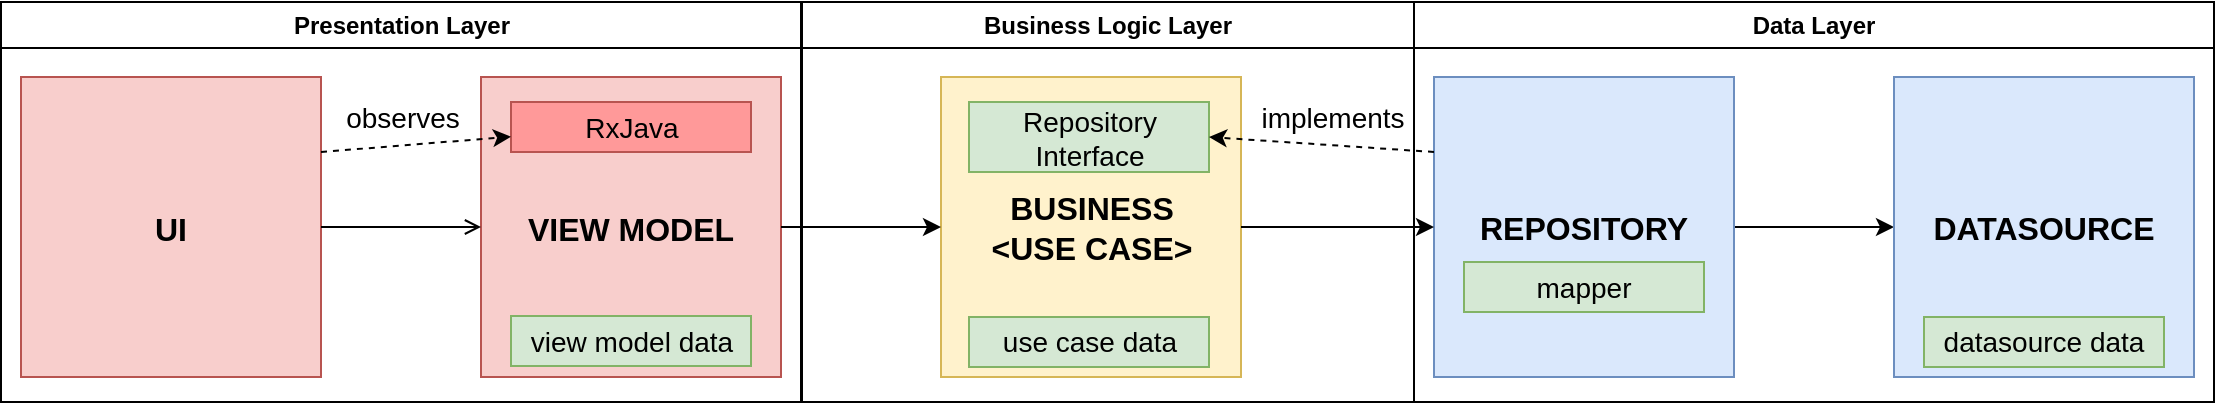 <mxfile version="11.0.7" type="github"><diagram id="iQZ71rgnV51-Hu6n6Rp7" name="Page-1"><mxGraphModel dx="1422" dy="806" grid="1" gridSize="10" guides="1" tooltips="1" connect="1" arrows="1" fold="1" page="1" pageScale="1" pageWidth="1169" pageHeight="826" math="0" shadow="0"><root><mxCell id="0"/><mxCell id="1" parent="0"/><mxCell id="FiXP6VQ23v4_q8do6kil-1" value="Presentation Layer" style="swimlane;whiteSpace=wrap;fillColor=#FFFFFF;fontStyle=1" vertex="1" parent="1"><mxGeometry x="43.5" y="313" width="400" height="200" as="geometry"><mxRectangle x="164.5" y="128" width="80" height="23" as="alternateBounds"/></mxGeometry></mxCell><mxCell id="FiXP6VQ23v4_q8do6kil-2" value="UI" style="fillColor=#f8cecc;strokeColor=#b85450;rounded=0;aspect=fixed;fontSize=16;fontStyle=1" vertex="1" parent="FiXP6VQ23v4_q8do6kil-1"><mxGeometry x="10" y="37.5" width="150" height="150" as="geometry"/></mxCell><mxCell id="FiXP6VQ23v4_q8do6kil-3" value="VIEW MODEL" style="aspect=fixed;fillColor=#f8cecc;strokeColor=#b85450;rounded=0;fontSize=16;fontStyle=1" vertex="1" parent="FiXP6VQ23v4_q8do6kil-1"><mxGeometry x="240" y="37.5" width="150" height="150" as="geometry"/></mxCell><mxCell id="FiXP6VQ23v4_q8do6kil-4" value="" style="endArrow=open;strokeColor=#000000;endFill=1;rounded=0" edge="1" parent="FiXP6VQ23v4_q8do6kil-1" source="FiXP6VQ23v4_q8do6kil-2" target="FiXP6VQ23v4_q8do6kil-3"><mxGeometry relative="1" as="geometry"/></mxCell><mxCell id="FiXP6VQ23v4_q8do6kil-5" value="RxJava" style="whiteSpace=wrap;html=1;rounded=0;strokeColor=#b85450;fillColor=#FF9999;fontSize=14;" vertex="1" parent="FiXP6VQ23v4_q8do6kil-1"><mxGeometry x="255" y="50" width="120" height="25" as="geometry"/></mxCell><mxCell id="FiXP6VQ23v4_q8do6kil-6" style="edgeStyle=none;orthogonalLoop=1;jettySize=auto;html=1;exitX=1;exitY=0.25;exitDx=0;exitDy=0;dashed=1;strokeColor=#000000;fontSize=14;fontColor=#000000;" edge="1" parent="FiXP6VQ23v4_q8do6kil-1" source="FiXP6VQ23v4_q8do6kil-2" target="FiXP6VQ23v4_q8do6kil-5"><mxGeometry relative="1" as="geometry"/></mxCell><mxCell id="FiXP6VQ23v4_q8do6kil-7" value="observes" style="text;html=1;resizable=0;autosize=1;align=center;verticalAlign=middle;points=[];fillColor=none;strokeColor=none;rounded=0;fontSize=14;fontColor=#000000;" vertex="1" parent="FiXP6VQ23v4_q8do6kil-1"><mxGeometry x="165" y="47.5" width="70" height="20" as="geometry"/></mxCell><mxCell id="FiXP6VQ23v4_q8do6kil-8" value="Business Logic Layer" style="swimlane;whiteSpace=wrap" vertex="1" parent="1"><mxGeometry x="444" y="313" width="306" height="200" as="geometry"/></mxCell><mxCell id="FiXP6VQ23v4_q8do6kil-9" value="BUSINESS&lt;br&gt;&amp;lt;USE CASE&amp;gt;" style="whiteSpace=wrap;html=1;rounded=0;strokeColor=#d6b656;fillColor=#fff2cc;aspect=fixed;fontSize=16;fontStyle=1" vertex="1" parent="FiXP6VQ23v4_q8do6kil-8"><mxGeometry x="69.5" y="37.5" width="150" height="150" as="geometry"/></mxCell><mxCell id="FiXP6VQ23v4_q8do6kil-10" value="Repository Interface" style="whiteSpace=wrap;html=1;rounded=0;strokeColor=#82b366;fillColor=#d5e8d4;fontSize=14;" vertex="1" parent="FiXP6VQ23v4_q8do6kil-8"><mxGeometry x="83.5" y="50" width="120" height="35" as="geometry"/></mxCell><mxCell id="FiXP6VQ23v4_q8do6kil-11" value="use case data" style="whiteSpace=wrap;html=1;rounded=0;strokeColor=#82b366;fillColor=#d5e8d4;fontSize=14;" vertex="1" parent="FiXP6VQ23v4_q8do6kil-8"><mxGeometry x="83.5" y="157.5" width="120" height="25" as="geometry"/></mxCell><mxCell id="FiXP6VQ23v4_q8do6kil-12" value="implements" style="text;html=1;resizable=0;autosize=1;align=center;verticalAlign=middle;points=[];fillColor=none;strokeColor=none;rounded=0;fontSize=14;fontColor=#000000;" vertex="1" parent="FiXP6VQ23v4_q8do6kil-8"><mxGeometry x="219.5" y="48" width="90" height="20" as="geometry"/></mxCell><mxCell id="FiXP6VQ23v4_q8do6kil-13" value="Data Layer" style="swimlane;whiteSpace=wrap" vertex="1" parent="1"><mxGeometry x="750" y="313" width="400" height="200" as="geometry"/></mxCell><mxCell id="FiXP6VQ23v4_q8do6kil-14" style="edgeStyle=orthogonalEdgeStyle;rounded=0;orthogonalLoop=1;jettySize=auto;html=1;entryX=0;entryY=0.5;entryDx=0;entryDy=0;strokeColor=#000000;fontColor=#000000;" edge="1" parent="FiXP6VQ23v4_q8do6kil-13" source="FiXP6VQ23v4_q8do6kil-15" target="FiXP6VQ23v4_q8do6kil-16"><mxGeometry relative="1" as="geometry"/></mxCell><mxCell id="FiXP6VQ23v4_q8do6kil-15" value="REPOSITORY" style="whiteSpace=wrap;html=1;rounded=0;strokeColor=#6c8ebf;fillColor=#dae8fc;aspect=fixed;fontSize=16;fontStyle=1" vertex="1" parent="FiXP6VQ23v4_q8do6kil-13"><mxGeometry x="10" y="37.5" width="150" height="150" as="geometry"/></mxCell><mxCell id="FiXP6VQ23v4_q8do6kil-16" value="DATASOURCE" style="whiteSpace=wrap;html=1;rounded=0;strokeColor=#6c8ebf;fillColor=#dae8fc;aspect=fixed;fontSize=16;fontStyle=1" vertex="1" parent="FiXP6VQ23v4_q8do6kil-13"><mxGeometry x="240" y="37.5" width="150" height="150" as="geometry"/></mxCell><mxCell id="FiXP6VQ23v4_q8do6kil-17" value="mapper" style="whiteSpace=wrap;html=1;rounded=0;strokeColor=#82b366;fillColor=#d5e8d4;fontSize=14;" vertex="1" parent="FiXP6VQ23v4_q8do6kil-13"><mxGeometry x="25" y="130" width="120" height="25" as="geometry"/></mxCell><mxCell id="FiXP6VQ23v4_q8do6kil-18" value="datasource data" style="whiteSpace=wrap;html=1;rounded=0;strokeColor=#82b366;fillColor=#d5e8d4;fontSize=14;" vertex="1" parent="FiXP6VQ23v4_q8do6kil-13"><mxGeometry x="255" y="157.5" width="120" height="25" as="geometry"/></mxCell><mxCell id="FiXP6VQ23v4_q8do6kil-19" style="edgeStyle=orthogonalEdgeStyle;rounded=0;orthogonalLoop=1;jettySize=auto;html=1;entryX=0;entryY=0.5;entryDx=0;entryDy=0;strokeColor=#000000;fontColor=#000000;" edge="1" parent="1" source="FiXP6VQ23v4_q8do6kil-3" target="FiXP6VQ23v4_q8do6kil-9"><mxGeometry relative="1" as="geometry"/></mxCell><mxCell id="FiXP6VQ23v4_q8do6kil-20" style="edgeStyle=orthogonalEdgeStyle;rounded=0;orthogonalLoop=1;jettySize=auto;html=1;entryX=0;entryY=0.5;entryDx=0;entryDy=0;strokeColor=#000000;fontColor=#000000;" edge="1" parent="1" source="FiXP6VQ23v4_q8do6kil-9" target="FiXP6VQ23v4_q8do6kil-15"><mxGeometry relative="1" as="geometry"/></mxCell><mxCell id="FiXP6VQ23v4_q8do6kil-21" value="view model data" style="whiteSpace=wrap;html=1;rounded=0;strokeColor=#82b366;fillColor=#d5e8d4;fontSize=14;" vertex="1" parent="1"><mxGeometry x="298.5" y="470" width="120" height="25" as="geometry"/></mxCell><mxCell id="FiXP6VQ23v4_q8do6kil-22" style="orthogonalLoop=1;jettySize=auto;html=1;exitX=0;exitY=0.25;exitDx=0;exitDy=0;entryX=1;entryY=0.5;entryDx=0;entryDy=0;strokeColor=#000000;fontSize=14;fontColor=#000000;dashed=1;" edge="1" parent="1" source="FiXP6VQ23v4_q8do6kil-15" target="FiXP6VQ23v4_q8do6kil-10"><mxGeometry relative="1" as="geometry"/></mxCell></root></mxGraphModel></diagram></mxfile>